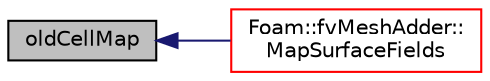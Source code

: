 digraph "oldCellMap"
{
  bgcolor="transparent";
  edge [fontname="Helvetica",fontsize="10",labelfontname="Helvetica",labelfontsize="10"];
  node [fontname="Helvetica",fontsize="10",shape=record];
  rankdir="LR";
  Node27 [label="oldCellMap",height=0.2,width=0.4,color="black", fillcolor="grey75", style="filled", fontcolor="black"];
  Node27 -> Node28 [dir="back",color="midnightblue",fontsize="10",style="solid",fontname="Helvetica"];
  Node28 [label="Foam::fvMeshAdder::\lMapSurfaceFields",height=0.2,width=0.4,color="red",URL="$a22189.html#ac922e4c0c5c9f6ad9cca372ef61c0da5",tooltip="Map all surfaceFields of Type. "];
}
